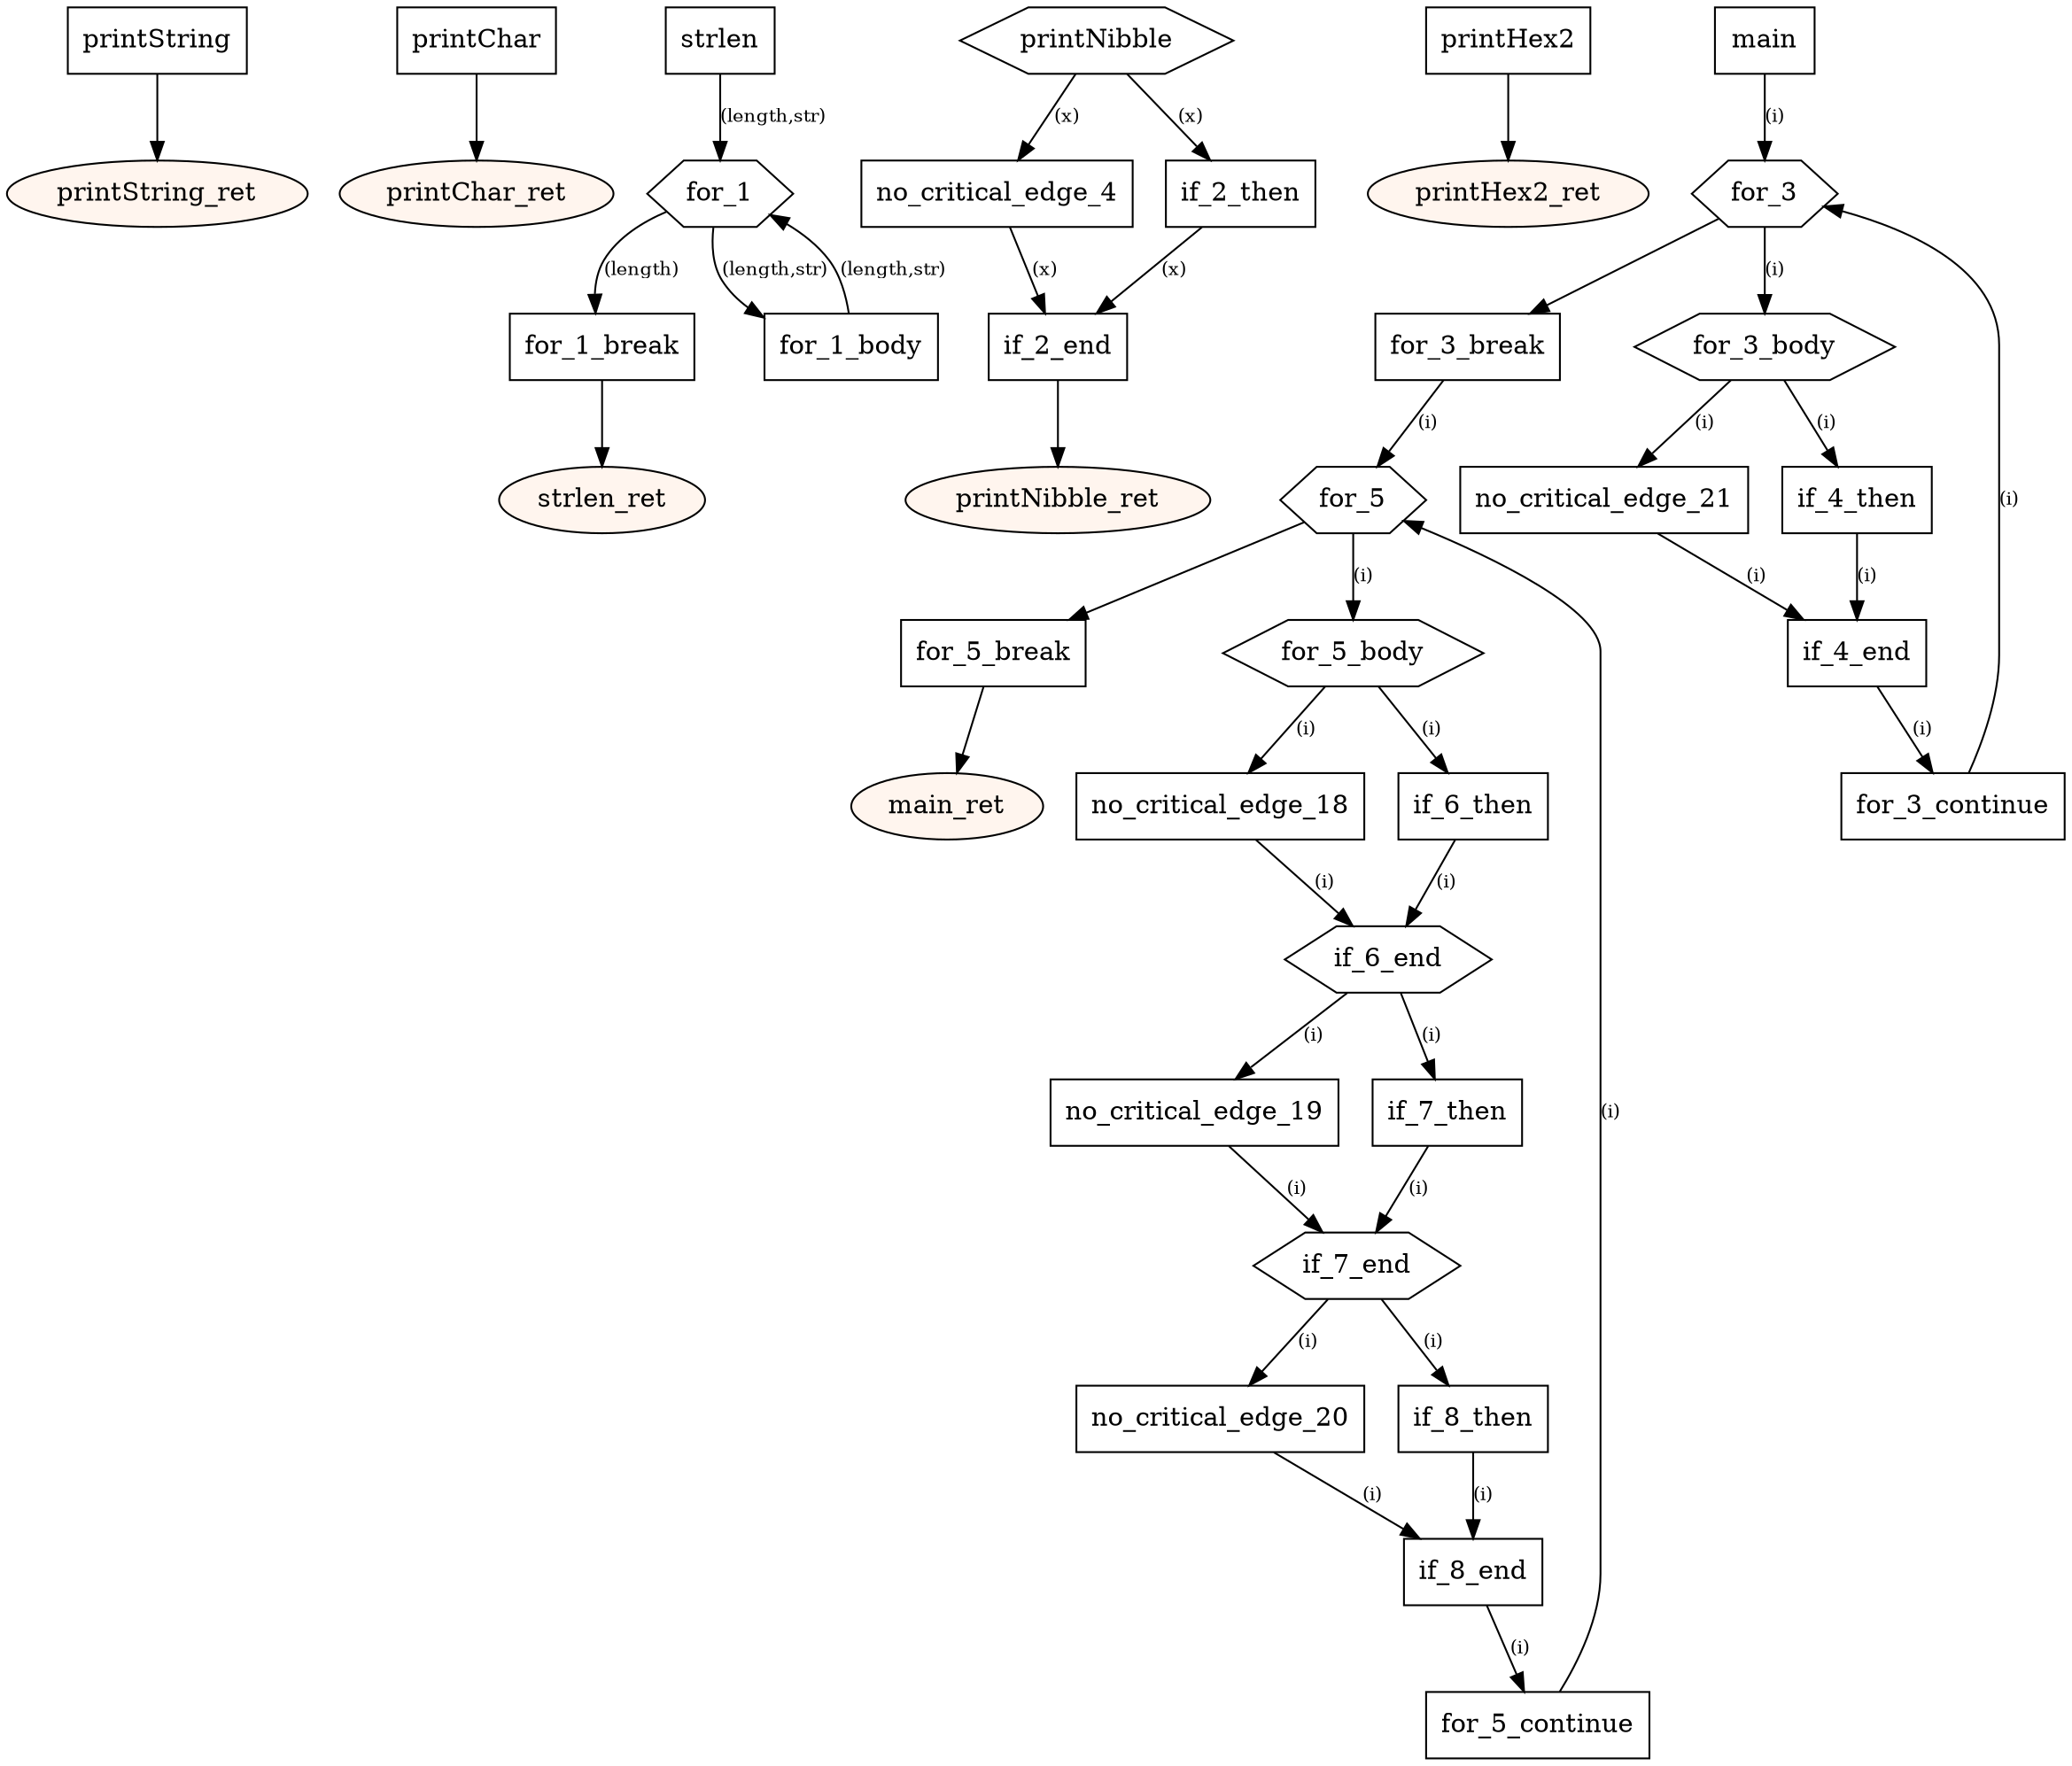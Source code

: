 digraph program {
	edge[fontsize="10pt"];
	subgraph fn_printString {
		BasicBlock_0_printString [label="printString",shape=box];
		BasicBlock_0_printString -> BasicBlock_0_printString_ret;
		BasicBlock_0_printString_ret [label="printString_ret",shape=oval,style=filled,fillcolor="#fff5ee"];
	}
	subgraph fn_printChar {
		BasicBlock_1_printChar [label="printChar",shape=box];
		BasicBlock_1_printChar -> BasicBlock_1_printChar_ret;
		BasicBlock_1_printChar_ret [label="printChar_ret",shape=oval,style=filled,fillcolor="#fff5ee"];
	}
	subgraph fn_strlen {
		BasicBlock_2_strlen [label="strlen",shape=box];
		BasicBlock_2_strlen -> BasicBlock_2_for_1 [label="(length,str)"];
		BasicBlock_2_for_1 [label="for_1",shape=hexagon];
		BasicBlock_2_for_1 -> BasicBlock_2_for_1_break [label="(length)"];
		BasicBlock_2_for_1 -> BasicBlock_2_for_1_body [label="(length,str)"];
		BasicBlock_2_for_1_body [label="for_1_body",shape=box];
		BasicBlock_2_for_1_body -> BasicBlock_2_for_1 [label="(length,str)"];
		BasicBlock_2_for_1_break [label="for_1_break",shape=box];
		BasicBlock_2_for_1_break -> BasicBlock_2_strlen_ret;
		BasicBlock_2_strlen_ret [label="strlen_ret",shape=oval,style=filled,fillcolor="#fff5ee"];
	}
	subgraph fn_printNibble {
		BasicBlock_3_printNibble [label="printNibble",shape=hexagon];
		BasicBlock_3_printNibble -> BasicBlock_3_no_critical_edge_4 [label="(x)"];
		BasicBlock_3_printNibble -> BasicBlock_3_if_2_then [label="(x)"];
		BasicBlock_3_if_2_then [label="if_2_then",shape=box];
		BasicBlock_3_if_2_then -> BasicBlock_3_if_2_end [label="(x)"];
		BasicBlock_3_no_critical_edge_4 [label="no_critical_edge_4",shape=box];
		BasicBlock_3_no_critical_edge_4 -> BasicBlock_3_if_2_end [label="(x)"];
		BasicBlock_3_if_2_end [label="if_2_end",shape=box];
		BasicBlock_3_if_2_end -> BasicBlock_3_printNibble_ret;
		BasicBlock_3_printNibble_ret [label="printNibble_ret",shape=oval,style=filled,fillcolor="#fff5ee"];
	}
	subgraph fn_printHex2 {
		BasicBlock_4_printHex2 [label="printHex2",shape=box];
		BasicBlock_4_printHex2 -> BasicBlock_4_printHex2_ret;
		BasicBlock_4_printHex2_ret [label="printHex2_ret",shape=oval,style=filled,fillcolor="#fff5ee"];
	}
	subgraph fn_main {
		BasicBlock_5_main [label="main",shape=box];
		BasicBlock_5_main -> BasicBlock_5_for_3 [label="(i)"];
		BasicBlock_5_for_3 [label="for_3",shape=hexagon];
		BasicBlock_5_for_3 -> BasicBlock_5_for_3_break;
		BasicBlock_5_for_3 -> BasicBlock_5_for_3_body [label="(i)"];
		BasicBlock_5_for_3_body [label="for_3_body",shape=hexagon];
		BasicBlock_5_for_3_body -> BasicBlock_5_no_critical_edge_21 [label="(i)"];
		BasicBlock_5_for_3_body -> BasicBlock_5_if_4_then [label="(i)"];
		BasicBlock_5_if_4_then [label="if_4_then",shape=box];
		BasicBlock_5_if_4_then -> BasicBlock_5_if_4_end [label="(i)"];
		BasicBlock_5_no_critical_edge_21 [label="no_critical_edge_21",shape=box];
		BasicBlock_5_no_critical_edge_21 -> BasicBlock_5_if_4_end [label="(i)"];
		BasicBlock_5_if_4_end [label="if_4_end",shape=box];
		BasicBlock_5_if_4_end -> BasicBlock_5_for_3_continue [label="(i)"];
		BasicBlock_5_for_3_continue [label="for_3_continue",shape=box];
		BasicBlock_5_for_3_continue -> BasicBlock_5_for_3 [label="(i)"];
		BasicBlock_5_for_3_break [label="for_3_break",shape=box];
		BasicBlock_5_for_3_break -> BasicBlock_5_for_5 [label="(i)"];
		BasicBlock_5_for_5 [label="for_5",shape=hexagon];
		BasicBlock_5_for_5 -> BasicBlock_5_for_5_break;
		BasicBlock_5_for_5 -> BasicBlock_5_for_5_body [label="(i)"];
		BasicBlock_5_for_5_body [label="for_5_body",shape=hexagon];
		BasicBlock_5_for_5_body -> BasicBlock_5_no_critical_edge_18 [label="(i)"];
		BasicBlock_5_for_5_body -> BasicBlock_5_if_6_then [label="(i)"];
		BasicBlock_5_if_6_then [label="if_6_then",shape=box];
		BasicBlock_5_if_6_then -> BasicBlock_5_if_6_end [label="(i)"];
		BasicBlock_5_no_critical_edge_18 [label="no_critical_edge_18",shape=box];
		BasicBlock_5_no_critical_edge_18 -> BasicBlock_5_if_6_end [label="(i)"];
		BasicBlock_5_if_6_end [label="if_6_end",shape=hexagon];
		BasicBlock_5_if_6_end -> BasicBlock_5_no_critical_edge_19 [label="(i)"];
		BasicBlock_5_if_6_end -> BasicBlock_5_if_7_then [label="(i)"];
		BasicBlock_5_if_7_then [label="if_7_then",shape=box];
		BasicBlock_5_if_7_then -> BasicBlock_5_if_7_end [label="(i)"];
		BasicBlock_5_no_critical_edge_19 [label="no_critical_edge_19",shape=box];
		BasicBlock_5_no_critical_edge_19 -> BasicBlock_5_if_7_end [label="(i)"];
		BasicBlock_5_if_7_end [label="if_7_end",shape=hexagon];
		BasicBlock_5_if_7_end -> BasicBlock_5_no_critical_edge_20 [label="(i)"];
		BasicBlock_5_if_7_end -> BasicBlock_5_if_8_then [label="(i)"];
		BasicBlock_5_if_8_then [label="if_8_then",shape=box];
		BasicBlock_5_if_8_then -> BasicBlock_5_if_8_end [label="(i)"];
		BasicBlock_5_no_critical_edge_20 [label="no_critical_edge_20",shape=box];
		BasicBlock_5_no_critical_edge_20 -> BasicBlock_5_if_8_end [label="(i)"];
		BasicBlock_5_if_8_end [label="if_8_end",shape=box];
		BasicBlock_5_if_8_end -> BasicBlock_5_for_5_continue [label="(i)"];
		BasicBlock_5_for_5_continue [label="for_5_continue",shape=box];
		BasicBlock_5_for_5_continue -> BasicBlock_5_for_5 [label="(i)"];
		BasicBlock_5_for_5_break [label="for_5_break",shape=box];
		BasicBlock_5_for_5_break -> BasicBlock_5_main_ret;
		BasicBlock_5_main_ret [label="main_ret",shape=oval,style=filled,fillcolor="#fff5ee"];
	}
}
